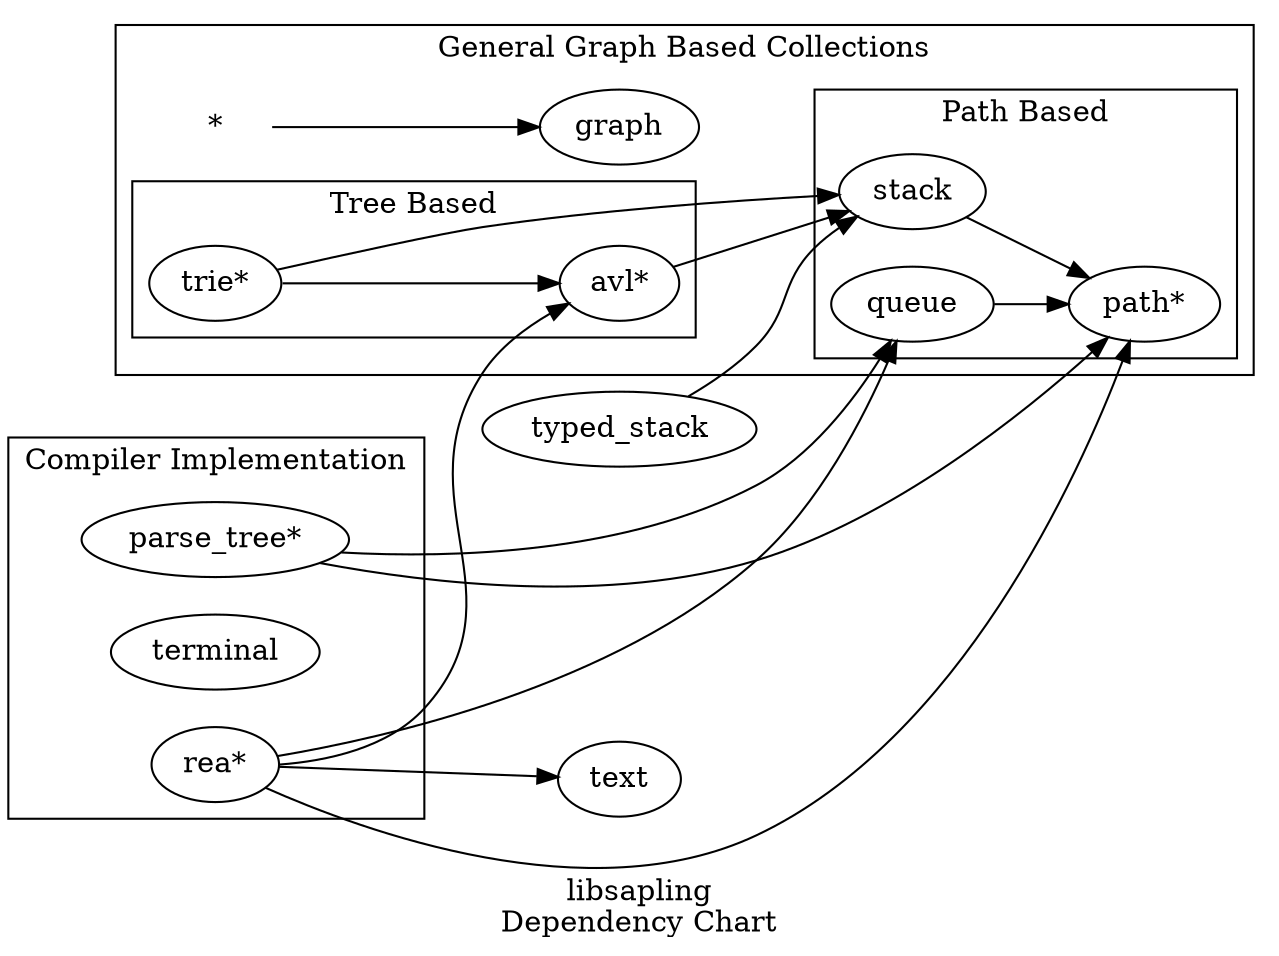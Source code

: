 digraph
{
    label="libsapling\nDependency Chart";
    rankdir=LR;

    subgraph cluster_gbc
    {
        label="General Graph Based Collections";

        _graph[label="graph"];
        all[shape=none;label="*"];
        all->_graph;

        subgraph cluster_pbc {
            label="Path Based";
            path[label="path*"];
            stack->path;
            queue->path;
        }

        subgraph cluster_tbc {
            label="Tree Based";
            avl[label="avl*"];
            avl->stack;
            trie[label="trie*"];
            trie->avl,stack;
        }
    }

    subgraph cluster_compiler {
        label="Compiler Implementation";
        rea[label="rea*"];
        rea->path,queue,avl;
        terminal;
        parse_tree[label="parse_tree*"];
        parse_tree->path,queue;
    }

    text;
    rea->text;
    typed_stack->stack;
}
